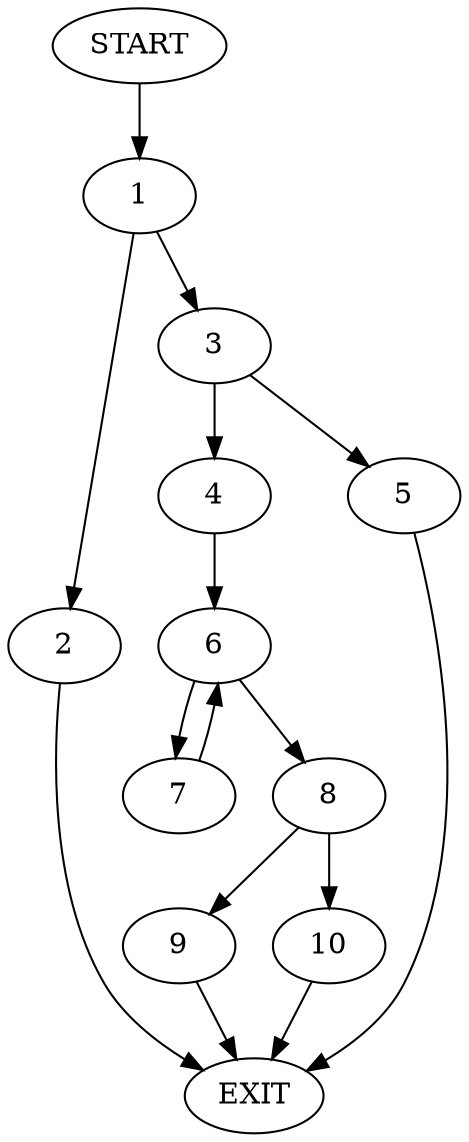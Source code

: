 digraph {
0 [label="START"]
11 [label="EXIT"]
0 -> 1
1 -> 2
1 -> 3
2 -> 11
3 -> 4
3 -> 5
4 -> 6
5 -> 11
6 -> 7
6 -> 8
8 -> 9
8 -> 10
7 -> 6
9 -> 11
10 -> 11
}
